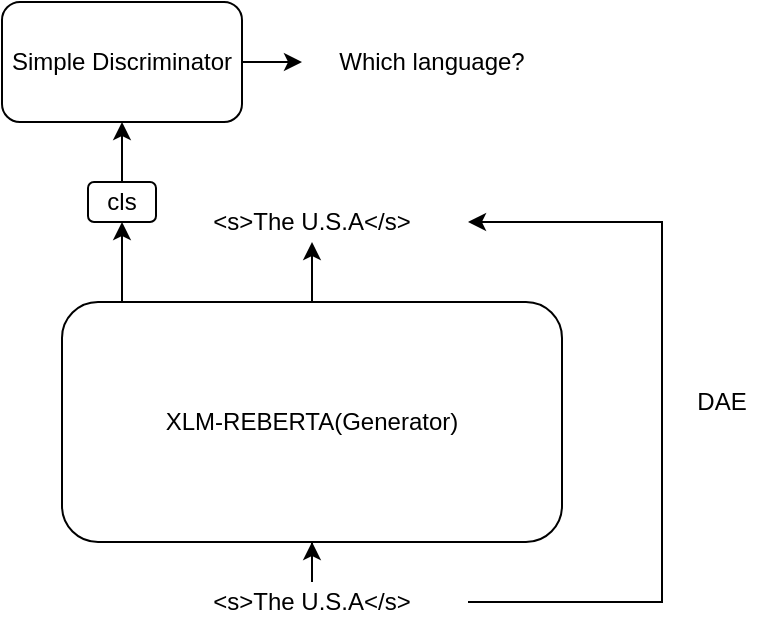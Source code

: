 <mxfile version="14.2.5" type="github">
  <diagram id="a1jPhdqWabQiFX-1uQYy" name="Page-1">
    <mxGraphModel dx="1422" dy="774" grid="1" gridSize="10" guides="1" tooltips="1" connect="1" arrows="1" fold="1" page="1" pageScale="1" pageWidth="827" pageHeight="1169" math="0" shadow="0">
      <root>
        <mxCell id="0" />
        <mxCell id="1" parent="0" />
        <mxCell id="ccBO10iCFDZs0RIrl0iz-5" value="" style="edgeStyle=orthogonalEdgeStyle;rounded=0;orthogonalLoop=1;jettySize=auto;html=1;" edge="1" parent="1" source="ccBO10iCFDZs0RIrl0iz-1" target="ccBO10iCFDZs0RIrl0iz-4">
          <mxGeometry relative="1" as="geometry" />
        </mxCell>
        <mxCell id="ccBO10iCFDZs0RIrl0iz-1" value="XLM-REBERTA(Generator)" style="rounded=1;whiteSpace=wrap;html=1;" vertex="1" parent="1">
          <mxGeometry x="340" y="280" width="250" height="120" as="geometry" />
        </mxCell>
        <mxCell id="ccBO10iCFDZs0RIrl0iz-3" value="" style="edgeStyle=orthogonalEdgeStyle;rounded=0;orthogonalLoop=1;jettySize=auto;html=1;" edge="1" parent="1" source="ccBO10iCFDZs0RIrl0iz-2" target="ccBO10iCFDZs0RIrl0iz-1">
          <mxGeometry relative="1" as="geometry" />
        </mxCell>
        <mxCell id="ccBO10iCFDZs0RIrl0iz-7" style="edgeStyle=orthogonalEdgeStyle;rounded=0;orthogonalLoop=1;jettySize=auto;html=1;entryX=1;entryY=0.5;entryDx=0;entryDy=0;" edge="1" parent="1" source="ccBO10iCFDZs0RIrl0iz-2" target="ccBO10iCFDZs0RIrl0iz-4">
          <mxGeometry relative="1" as="geometry">
            <mxPoint x="690" y="250" as="targetPoint" />
            <Array as="points">
              <mxPoint x="640" y="430" />
              <mxPoint x="640" y="240" />
            </Array>
          </mxGeometry>
        </mxCell>
        <mxCell id="ccBO10iCFDZs0RIrl0iz-2" value="&amp;lt;s&amp;gt;The U.S.A&amp;lt;/s&amp;gt;" style="text;html=1;strokeColor=none;fillColor=none;align=center;verticalAlign=middle;whiteSpace=wrap;rounded=0;" vertex="1" parent="1">
          <mxGeometry x="387" y="420" width="156" height="20" as="geometry" />
        </mxCell>
        <mxCell id="ccBO10iCFDZs0RIrl0iz-4" value="&amp;lt;s&amp;gt;The U.S.A&amp;lt;/s&amp;gt;" style="text;html=1;strokeColor=none;fillColor=none;align=center;verticalAlign=middle;whiteSpace=wrap;rounded=0;" vertex="1" parent="1">
          <mxGeometry x="387" y="230" width="156" height="20" as="geometry" />
        </mxCell>
        <mxCell id="ccBO10iCFDZs0RIrl0iz-8" value="DAE" style="text;html=1;strokeColor=none;fillColor=none;align=center;verticalAlign=middle;whiteSpace=wrap;rounded=0;" vertex="1" parent="1">
          <mxGeometry x="650" y="320" width="40" height="20" as="geometry" />
        </mxCell>
        <mxCell id="ccBO10iCFDZs0RIrl0iz-12" value="" style="edgeStyle=orthogonalEdgeStyle;rounded=0;orthogonalLoop=1;jettySize=auto;html=1;" edge="1" parent="1" source="ccBO10iCFDZs0RIrl0iz-9" target="ccBO10iCFDZs0RIrl0iz-11">
          <mxGeometry relative="1" as="geometry" />
        </mxCell>
        <mxCell id="ccBO10iCFDZs0RIrl0iz-9" value="cls" style="rounded=1;whiteSpace=wrap;html=1;" vertex="1" parent="1">
          <mxGeometry x="353" y="220" width="34" height="20" as="geometry" />
        </mxCell>
        <mxCell id="ccBO10iCFDZs0RIrl0iz-10" value="" style="endArrow=classic;html=1;entryX=0.5;entryY=1;entryDx=0;entryDy=0;exitX=0.12;exitY=0;exitDx=0;exitDy=0;exitPerimeter=0;" edge="1" parent="1" source="ccBO10iCFDZs0RIrl0iz-1" target="ccBO10iCFDZs0RIrl0iz-9">
          <mxGeometry width="50" height="50" relative="1" as="geometry">
            <mxPoint x="580" y="420" as="sourcePoint" />
            <mxPoint x="630" y="370" as="targetPoint" />
          </mxGeometry>
        </mxCell>
        <mxCell id="ccBO10iCFDZs0RIrl0iz-16" value="" style="edgeStyle=orthogonalEdgeStyle;rounded=0;orthogonalLoop=1;jettySize=auto;html=1;" edge="1" parent="1" source="ccBO10iCFDZs0RIrl0iz-11">
          <mxGeometry relative="1" as="geometry">
            <mxPoint x="460" y="160" as="targetPoint" />
          </mxGeometry>
        </mxCell>
        <mxCell id="ccBO10iCFDZs0RIrl0iz-11" value="Simple Discriminator" style="rounded=1;whiteSpace=wrap;html=1;" vertex="1" parent="1">
          <mxGeometry x="310" y="130" width="120" height="60" as="geometry" />
        </mxCell>
        <mxCell id="ccBO10iCFDZs0RIrl0iz-17" value="Which language?" style="text;html=1;strokeColor=none;fillColor=none;align=center;verticalAlign=middle;whiteSpace=wrap;rounded=0;" vertex="1" parent="1">
          <mxGeometry x="470" y="150" width="110" height="20" as="geometry" />
        </mxCell>
      </root>
    </mxGraphModel>
  </diagram>
</mxfile>
